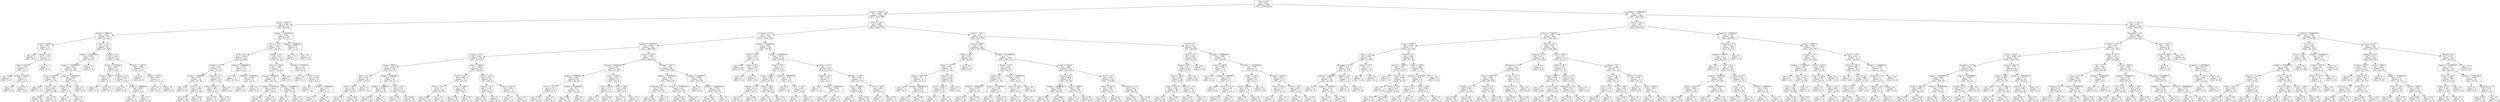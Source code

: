 digraph Tree {
node [shape=box] ;
0 [label="Drama <= 0.5\ngini = 0.491\nsamples = 4587\nvalue = [1985, 2602]"] ;
1 [label="annee <= 1984.5\ngini = 0.489\nsamples = 2318\nvalue = [1330, 988]"] ;
0 -> 1 [labeldistance=2.5, labelangle=45, headlabel="True"] ;
2 [label="annee <= 1976.5\ngini = 0.328\nsamples = 319\nvalue = [66, 253]"] ;
1 -> 2 ;
3 [label="budget <= 95000.0\ngini = 0.169\nsamples = 183\nvalue = [17, 166]"] ;
2 -> 3 ;
4 [label="annee <= 1958.5\ngini = 0.497\nsamples = 13\nvalue = [6, 7]"] ;
3 -> 4 ;
5 [label="gini = 0.0\nsamples = 5\nvalue = [0, 5]"] ;
4 -> 5 ;
6 [label="Thriller <= 0.5\ngini = 0.375\nsamples = 8\nvalue = [6, 2]"] ;
4 -> 6 ;
7 [label="Duree <= 86.0\ngini = 0.245\nsamples = 7\nvalue = [6, 1]"] ;
6 -> 7 ;
8 [label="gini = 0.0\nsamples = 5\nvalue = [5, 0]"] ;
7 -> 8 ;
9 [label="budget <= 46766.0\ngini = 0.5\nsamples = 2\nvalue = [1, 1]"] ;
7 -> 9 ;
10 [label="gini = 0.0\nsamples = 1\nvalue = [1, 0]"] ;
9 -> 10 ;
11 [label="gini = 0.0\nsamples = 1\nvalue = [0, 1]"] ;
9 -> 11 ;
12 [label="gini = 0.0\nsamples = 1\nvalue = [0, 1]"] ;
6 -> 12 ;
13 [label="Sci-Fi <= 0.5\ngini = 0.121\nsamples = 170\nvalue = [11, 159]"] ;
3 -> 13 ;
14 [label="budget <= 22000000.0\ngini = 0.054\nsamples = 145\nvalue = [4, 141]"] ;
13 -> 14 ;
15 [label="budget <= 11000000.0\ngini = 0.041\nsamples = 144\nvalue = [3, 141]"] ;
14 -> 15 ;
16 [label="annee <= 1965.5\ngini = 0.029\nsamples = 137\nvalue = [2, 135]"] ;
15 -> 16 ;
17 [label="gini = 0.0\nsamples = 77\nvalue = [0, 77]"] ;
16 -> 17 ;
18 [label="Family <= 0.5\ngini = 0.064\nsamples = 60\nvalue = [2, 58]"] ;
16 -> 18 ;
19 [label="gini = 0.035\nsamples = 56\nvalue = [1, 55]"] ;
18 -> 19 ;
20 [label="gini = 0.375\nsamples = 4\nvalue = [1, 3]"] ;
18 -> 20 ;
21 [label="budget <= 12500000.0\ngini = 0.245\nsamples = 7\nvalue = [1, 6]"] ;
15 -> 21 ;
22 [label="Musical <= 0.5\ngini = 0.5\nsamples = 2\nvalue = [1, 1]"] ;
21 -> 22 ;
23 [label="gini = 0.0\nsamples = 1\nvalue = [1, 0]"] ;
22 -> 23 ;
24 [label="gini = 0.0\nsamples = 1\nvalue = [0, 1]"] ;
22 -> 24 ;
25 [label="gini = 0.0\nsamples = 5\nvalue = [0, 5]"] ;
21 -> 25 ;
26 [label="gini = 0.0\nsamples = 1\nvalue = [1, 0]"] ;
14 -> 26 ;
27 [label="Action <= 0.5\ngini = 0.403\nsamples = 25\nvalue = [7, 18]"] ;
13 -> 27 ;
28 [label="budget <= 265500.0\ngini = 0.208\nsamples = 17\nvalue = [2, 15]"] ;
27 -> 28 ;
29 [label="annee <= 1966.5\ngini = 0.5\nsamples = 2\nvalue = [1, 1]"] ;
28 -> 29 ;
30 [label="gini = 0.0\nsamples = 1\nvalue = [1, 0]"] ;
29 -> 30 ;
31 [label="gini = 0.0\nsamples = 1\nvalue = [0, 1]"] ;
29 -> 31 ;
32 [label="Comedy <= 0.5\ngini = 0.124\nsamples = 15\nvalue = [1, 14]"] ;
28 -> 32 ;
33 [label="gini = 0.0\nsamples = 12\nvalue = [0, 12]"] ;
32 -> 33 ;
34 [label="budget <= 3000000.0\ngini = 0.444\nsamples = 3\nvalue = [1, 2]"] ;
32 -> 34 ;
35 [label="gini = 0.0\nsamples = 2\nvalue = [0, 2]"] ;
34 -> 35 ;
36 [label="gini = 0.0\nsamples = 1\nvalue = [1, 0]"] ;
34 -> 36 ;
37 [label="annee <= 1963.0\ngini = 0.469\nsamples = 8\nvalue = [5, 3]"] ;
27 -> 37 ;
38 [label="gini = 0.0\nsamples = 2\nvalue = [0, 2]"] ;
37 -> 38 ;
39 [label="annee <= 1975.5\ngini = 0.278\nsamples = 6\nvalue = [5, 1]"] ;
37 -> 39 ;
40 [label="gini = 0.0\nsamples = 5\nvalue = [5, 0]"] ;
39 -> 40 ;
41 [label="gini = 0.0\nsamples = 1\nvalue = [0, 1]"] ;
39 -> 41 ;
42 [label="budget <= 33250000.0\ngini = 0.461\nsamples = 136\nvalue = [49, 87]"] ;
2 -> 42 ;
43 [label="Horror <= 0.5\ngini = 0.443\nsamples = 127\nvalue = [42, 85]"] ;
42 -> 43 ;
44 [label="Sci-Fi <= 0.5\ngini = 0.362\nsamples = 80\nvalue = [19, 61]"] ;
43 -> 44 ;
45 [label="Fantasy <= 0.5\ngini = 0.419\nsamples = 57\nvalue = [17, 40]"] ;
44 -> 45 ;
46 [label="budget <= 1390000.0\ngini = 0.351\nsamples = 44\nvalue = [10, 34]"] ;
45 -> 46 ;
47 [label="gini = 0.0\nsamples = 2\nvalue = [2, 0]"] ;
46 -> 47 ;
48 [label="Action <= 0.5\ngini = 0.308\nsamples = 42\nvalue = [8, 34]"] ;
46 -> 48 ;
49 [label="gini = 0.191\nsamples = 28\nvalue = [3, 25]"] ;
48 -> 49 ;
50 [label="gini = 0.459\nsamples = 14\nvalue = [5, 9]"] ;
48 -> 50 ;
51 [label="Musical <= 0.5\ngini = 0.497\nsamples = 13\nvalue = [7, 6]"] ;
45 -> 51 ;
52 [label="annee <= 1982.5\ngini = 0.48\nsamples = 10\nvalue = [4, 6]"] ;
51 -> 52 ;
53 [label="gini = 0.278\nsamples = 6\nvalue = [1, 5]"] ;
52 -> 53 ;
54 [label="gini = 0.375\nsamples = 4\nvalue = [3, 1]"] ;
52 -> 54 ;
55 [label="gini = 0.0\nsamples = 3\nvalue = [3, 0]"] ;
51 -> 55 ;
56 [label="budget <= 19000000.0\ngini = 0.159\nsamples = 23\nvalue = [2, 21]"] ;
44 -> 56 ;
57 [label="gini = 0.0\nsamples = 17\nvalue = [0, 17]"] ;
56 -> 57 ;
58 [label="budget <= 24500000.0\ngini = 0.444\nsamples = 6\nvalue = [2, 4]"] ;
56 -> 58 ;
59 [label="gini = 0.0\nsamples = 2\nvalue = [2, 0]"] ;
58 -> 59 ;
60 [label="gini = 0.0\nsamples = 4\nvalue = [0, 4]"] ;
58 -> 60 ;
61 [label="Thriller <= 0.5\ngini = 0.5\nsamples = 47\nvalue = [23, 24]"] ;
43 -> 61 ;
62 [label="Duree <= 108.0\ngini = 0.482\nsamples = 37\nvalue = [15, 22]"] ;
61 -> 62 ;
63 [label="budget <= 900000.0\ngini = 0.5\nsamples = 30\nvalue = [15, 15]"] ;
62 -> 63 ;
64 [label="budget <= 437500.0\ngini = 0.444\nsamples = 15\nvalue = [10, 5]"] ;
63 -> 64 ;
65 [label="gini = 0.494\nsamples = 9\nvalue = [4, 5]"] ;
64 -> 65 ;
66 [label="gini = 0.0\nsamples = 6\nvalue = [6, 0]"] ;
64 -> 66 ;
67 [label="budget <= 2250000.0\ngini = 0.444\nsamples = 15\nvalue = [5, 10]"] ;
63 -> 67 ;
68 [label="gini = 0.0\nsamples = 5\nvalue = [0, 5]"] ;
67 -> 68 ;
69 [label="gini = 0.5\nsamples = 10\nvalue = [5, 5]"] ;
67 -> 69 ;
70 [label="gini = 0.0\nsamples = 7\nvalue = [0, 7]"] ;
62 -> 70 ;
71 [label="budget <= 775000.0\ngini = 0.32\nsamples = 10\nvalue = [8, 2]"] ;
61 -> 71 ;
72 [label="gini = 0.0\nsamples = 1\nvalue = [0, 1]"] ;
71 -> 72 ;
73 [label="Sci-Fi <= 0.5\ngini = 0.198\nsamples = 9\nvalue = [8, 1]"] ;
71 -> 73 ;
74 [label="gini = 0.0\nsamples = 7\nvalue = [7, 0]"] ;
73 -> 74 ;
75 [label="budget <= 12500000.0\ngini = 0.5\nsamples = 2\nvalue = [1, 1]"] ;
73 -> 75 ;
76 [label="gini = 0.0\nsamples = 1\nvalue = [0, 1]"] ;
75 -> 76 ;
77 [label="gini = 0.0\nsamples = 1\nvalue = [1, 0]"] ;
75 -> 77 ;
78 [label="budget <= 39500000.0\ngini = 0.346\nsamples = 9\nvalue = [7, 2]"] ;
42 -> 78 ;
79 [label="gini = 0.0\nsamples = 7\nvalue = [7, 0]"] ;
78 -> 79 ;
80 [label="gini = 0.0\nsamples = 2\nvalue = [0, 2]"] ;
78 -> 80 ;
81 [label="Duree <= 110.5\ngini = 0.465\nsamples = 1999\nvalue = [1264, 735]"] ;
1 -> 81 ;
82 [label="Animation <= 0.5\ngini = 0.418\nsamples = 1487\nvalue = [1045, 442]"] ;
81 -> 82 ;
83 [label="budget <= 6160000.0\ngini = 0.384\nsamples = 1335\nvalue = [989, 346]"] ;
82 -> 83 ;
84 [label="Horror <= 0.5\ngini = 0.494\nsamples = 222\nvalue = [123, 99]"] ;
83 -> 84 ;
85 [label="annee <= 2003.5\ngini = 0.478\nsamples = 104\nvalue = [41, 63]"] ;
84 -> 85 ;
86 [label="Sport <= 0.5\ngini = 0.343\nsamples = 41\nvalue = [9, 32]"] ;
85 -> 86 ;
87 [label="Duree <= 86.5\ngini = 0.32\nsamples = 40\nvalue = [8, 32]"] ;
86 -> 87 ;
88 [label="gini = 0.48\nsamples = 5\nvalue = [2, 3]"] ;
87 -> 88 ;
89 [label="gini = 0.284\nsamples = 35\nvalue = [6, 29]"] ;
87 -> 89 ;
90 [label="gini = 0.0\nsamples = 1\nvalue = [1, 0]"] ;
86 -> 90 ;
91 [label="budget <= 2950000.0\ngini = 0.5\nsamples = 63\nvalue = [32, 31]"] ;
85 -> 91 ;
92 [label="budget <= 2250000.0\ngini = 0.436\nsamples = 28\nvalue = [9, 19]"] ;
91 -> 92 ;
93 [label="gini = 0.476\nsamples = 23\nvalue = [9, 14]"] ;
92 -> 93 ;
94 [label="gini = 0.0\nsamples = 5\nvalue = [0, 5]"] ;
92 -> 94 ;
95 [label="Duree <= 93.5\ngini = 0.451\nsamples = 35\nvalue = [23, 12]"] ;
91 -> 95 ;
96 [label="gini = 0.124\nsamples = 15\nvalue = [14, 1]"] ;
95 -> 96 ;
97 [label="gini = 0.495\nsamples = 20\nvalue = [9, 11]"] ;
95 -> 97 ;
98 [label="annee <= 2008.5\ngini = 0.424\nsamples = 118\nvalue = [82, 36]"] ;
84 -> 98 ;
99 [label="Thriller <= 0.5\ngini = 0.486\nsamples = 72\nvalue = [42, 30]"] ;
98 -> 99 ;
100 [label="Duree <= 101.5\ngini = 0.5\nsamples = 49\nvalue = [24, 25]"] ;
99 -> 100 ;
101 [label="gini = 0.485\nsamples = 41\nvalue = [24, 17]"] ;
100 -> 101 ;
102 [label="gini = 0.0\nsamples = 8\nvalue = [0, 8]"] ;
100 -> 102 ;
103 [label="annee <= 2006.5\ngini = 0.34\nsamples = 23\nvalue = [18, 5]"] ;
99 -> 103 ;
104 [label="gini = 0.198\nsamples = 18\nvalue = [16, 2]"] ;
103 -> 104 ;
105 [label="gini = 0.48\nsamples = 5\nvalue = [2, 3]"] ;
103 -> 105 ;
106 [label="Duree <= 105.5\ngini = 0.227\nsamples = 46\nvalue = [40, 6]"] ;
98 -> 106 ;
107 [label="Fantasy <= 0.5\ngini = 0.169\nsamples = 43\nvalue = [39, 4]"] ;
106 -> 107 ;
108 [label="gini = 0.133\nsamples = 42\nvalue = [39, 3]"] ;
107 -> 108 ;
109 [label="gini = 0.0\nsamples = 1\nvalue = [0, 1]"] ;
107 -> 109 ;
110 [label="annee <= 2011.5\ngini = 0.444\nsamples = 3\nvalue = [1, 2]"] ;
106 -> 110 ;
111 [label="gini = 0.0\nsamples = 1\nvalue = [1, 0]"] ;
110 -> 111 ;
112 [label="gini = 0.0\nsamples = 2\nvalue = [0, 2]"] ;
110 -> 112 ;
113 [label="annee <= 1991.5\ngini = 0.345\nsamples = 1113\nvalue = [866, 247]"] ;
83 -> 113 ;
114 [label="budget <= 27400000.0\ngini = 0.478\nsamples = 124\nvalue = [75, 49]"] ;
113 -> 114 ;
115 [label="budget <= 8750000.0\ngini = 0.494\nsamples = 99\nvalue = [55, 44]"] ;
114 -> 115 ;
116 [label="Duree <= 107.0\ngini = 0.32\nsamples = 15\nvalue = [12, 3]"] ;
115 -> 116 ;
117 [label="gini = 0.142\nsamples = 13\nvalue = [12, 1]"] ;
116 -> 117 ;
118 [label="gini = 0.0\nsamples = 2\nvalue = [0, 2]"] ;
116 -> 118 ;
119 [label="budget <= 25500000.0\ngini = 0.5\nsamples = 84\nvalue = [43, 41]"] ;
115 -> 119 ;
120 [label="gini = 0.498\nsamples = 81\nvalue = [43, 38]"] ;
119 -> 120 ;
121 [label="gini = 0.0\nsamples = 3\nvalue = [0, 3]"] ;
119 -> 121 ;
122 [label="annee <= 1990.5\ngini = 0.32\nsamples = 25\nvalue = [20, 5]"] ;
114 -> 122 ;
123 [label="Duree <= 107.5\ngini = 0.117\nsamples = 16\nvalue = [15, 1]"] ;
122 -> 123 ;
124 [label="gini = 0.0\nsamples = 13\nvalue = [13, 0]"] ;
123 -> 124 ;
125 [label="gini = 0.444\nsamples = 3\nvalue = [2, 1]"] ;
123 -> 125 ;
126 [label="Duree <= 99.5\ngini = 0.494\nsamples = 9\nvalue = [5, 4]"] ;
122 -> 126 ;
127 [label="gini = 0.375\nsamples = 4\nvalue = [1, 3]"] ;
126 -> 127 ;
128 [label="gini = 0.32\nsamples = 5\nvalue = [4, 1]"] ;
126 -> 128 ;
129 [label="Duree <= 101.5\ngini = 0.32\nsamples = 989\nvalue = [791, 198]"] ;
113 -> 129 ;
130 [label="budget <= 33950000.0\ngini = 0.28\nsamples = 702\nvalue = [584, 118]"] ;
129 -> 130 ;
131 [label="Documentary <= 0.5\ngini = 0.334\nsamples = 453\nvalue = [357, 96]"] ;
130 -> 131 ;
132 [label="gini = 0.326\nsamples = 448\nvalue = [356, 92]"] ;
131 -> 132 ;
133 [label="gini = 0.32\nsamples = 5\nvalue = [1, 4]"] ;
131 -> 133 ;
134 [label="budget <= 177500000.0\ngini = 0.161\nsamples = 249\nvalue = [227, 22]"] ;
130 -> 134 ;
135 [label="gini = 0.155\nsamples = 248\nvalue = [227, 21]"] ;
134 -> 135 ;
136 [label="gini = 0.0\nsamples = 1\nvalue = [0, 1]"] ;
134 -> 136 ;
137 [label="budget <= 6950000.0\ngini = 0.402\nsamples = 287\nvalue = [207, 80]"] ;
129 -> 137 ;
138 [label="gini = 0.0\nsamples = 2\nvalue = [0, 2]"] ;
137 -> 138 ;
139 [label="budget <= 205000000.0\ngini = 0.398\nsamples = 285\nvalue = [207, 78]"] ;
137 -> 139 ;
140 [label="gini = 0.393\nsamples = 283\nvalue = [207, 76]"] ;
139 -> 140 ;
141 [label="gini = 0.0\nsamples = 2\nvalue = [0, 2]"] ;
139 -> 141 ;
142 [label="budget <= 19000000.0\ngini = 0.465\nsamples = 152\nvalue = [56, 96]"] ;
82 -> 142 ;
143 [label="Duree <= 95.5\ngini = 0.142\nsamples = 13\nvalue = [1, 12]"] ;
142 -> 143 ;
144 [label="gini = 0.0\nsamples = 10\nvalue = [0, 10]"] ;
143 -> 144 ;
145 [label="Duree <= 99.0\ngini = 0.444\nsamples = 3\nvalue = [1, 2]"] ;
143 -> 145 ;
146 [label="gini = 0.0\nsamples = 1\nvalue = [1, 0]"] ;
145 -> 146 ;
147 [label="gini = 0.0\nsamples = 2\nvalue = [0, 2]"] ;
145 -> 147 ;
148 [label="budget <= 82500000.0\ngini = 0.478\nsamples = 139\nvalue = [55, 84]"] ;
142 -> 148 ;
149 [label="Duree <= 95.5\ngini = 0.5\nsamples = 74\nvalue = [37, 37]"] ;
148 -> 149 ;
150 [label="annee <= 2000.5\ngini = 0.496\nsamples = 64\nvalue = [35, 29]"] ;
149 -> 150 ;
151 [label="Fantasy <= 0.5\ngini = 0.43\nsamples = 16\nvalue = [5, 11]"] ;
150 -> 151 ;
152 [label="gini = 0.0\nsamples = 5\nvalue = [0, 5]"] ;
151 -> 152 ;
153 [label="gini = 0.496\nsamples = 11\nvalue = [5, 6]"] ;
151 -> 153 ;
154 [label="Duree <= 88.5\ngini = 0.469\nsamples = 48\nvalue = [30, 18]"] ;
150 -> 154 ;
155 [label="gini = 0.5\nsamples = 26\nvalue = [13, 13]"] ;
154 -> 155 ;
156 [label="gini = 0.351\nsamples = 22\nvalue = [17, 5]"] ;
154 -> 156 ;
157 [label="budget <= 28500000.0\ngini = 0.32\nsamples = 10\nvalue = [2, 8]"] ;
149 -> 157 ;
158 [label="gini = 0.0\nsamples = 1\nvalue = [1, 0]"] ;
157 -> 158 ;
159 [label="Duree <= 103.5\ngini = 0.198\nsamples = 9\nvalue = [1, 8]"] ;
157 -> 159 ;
160 [label="gini = 0.0\nsamples = 7\nvalue = [0, 7]"] ;
159 -> 160 ;
161 [label="gini = 0.5\nsamples = 2\nvalue = [1, 1]"] ;
159 -> 161 ;
162 [label="Duree <= 84.5\ngini = 0.4\nsamples = 65\nvalue = [18, 47]"] ;
148 -> 162 ;
163 [label="Fantasy <= 0.5\ngini = 0.375\nsamples = 8\nvalue = [6, 2]"] ;
162 -> 163 ;
164 [label="gini = 0.0\nsamples = 5\nvalue = [5, 0]"] ;
163 -> 164 ;
165 [label="budget <= 110000000.0\ngini = 0.444\nsamples = 3\nvalue = [1, 2]"] ;
163 -> 165 ;
166 [label="gini = 0.0\nsamples = 2\nvalue = [0, 2]"] ;
165 -> 166 ;
167 [label="gini = 0.0\nsamples = 1\nvalue = [1, 0]"] ;
165 -> 167 ;
168 [label="Duree <= 104.5\ngini = 0.332\nsamples = 57\nvalue = [12, 45]"] ;
162 -> 168 ;
169 [label="annee <= 2006.5\ngini = 0.269\nsamples = 50\nvalue = [8, 42]"] ;
168 -> 169 ;
170 [label="gini = 0.0\nsamples = 11\nvalue = [0, 11]"] ;
169 -> 170 ;
171 [label="gini = 0.326\nsamples = 39\nvalue = [8, 31]"] ;
169 -> 171 ;
172 [label="Duree <= 106.5\ngini = 0.49\nsamples = 7\nvalue = [4, 3]"] ;
168 -> 172 ;
173 [label="gini = 0.0\nsamples = 3\nvalue = [3, 0]"] ;
172 -> 173 ;
174 [label="gini = 0.375\nsamples = 4\nvalue = [1, 3]"] ;
172 -> 174 ;
175 [label="Duree <= 134.5\ngini = 0.49\nsamples = 512\nvalue = [219, 293]"] ;
81 -> 175 ;
176 [label="annee <= 1992.5\ngini = 0.5\nsamples = 398\nvalue = [193, 205]"] ;
175 -> 176 ;
177 [label="Family <= 0.5\ngini = 0.355\nsamples = 39\nvalue = [9, 30]"] ;
176 -> 177 ;
178 [label="Duree <= 115.5\ngini = 0.307\nsamples = 37\nvalue = [7, 30]"] ;
177 -> 178 ;
179 [label="annee <= 1987.5\ngini = 0.5\nsamples = 8\nvalue = [4, 4]"] ;
178 -> 179 ;
180 [label="gini = 0.0\nsamples = 2\nvalue = [0, 2]"] ;
179 -> 180 ;
181 [label="budget <= 26500000.0\ngini = 0.444\nsamples = 6\nvalue = [4, 2]"] ;
179 -> 181 ;
182 [label="gini = 0.0\nsamples = 3\nvalue = [3, 0]"] ;
181 -> 182 ;
183 [label="gini = 0.444\nsamples = 3\nvalue = [1, 2]"] ;
181 -> 183 ;
184 [label="Horror <= 0.5\ngini = 0.185\nsamples = 29\nvalue = [3, 26]"] ;
178 -> 184 ;
185 [label="annee <= 1985.5\ngini = 0.071\nsamples = 27\nvalue = [1, 26]"] ;
184 -> 185 ;
186 [label="gini = 0.5\nsamples = 2\nvalue = [1, 1]"] ;
185 -> 186 ;
187 [label="gini = 0.0\nsamples = 25\nvalue = [0, 25]"] ;
185 -> 187 ;
188 [label="gini = 0.0\nsamples = 2\nvalue = [2, 0]"] ;
184 -> 188 ;
189 [label="gini = 0.0\nsamples = 2\nvalue = [2, 0]"] ;
177 -> 189 ;
190 [label="budget <= 21170000.0\ngini = 0.5\nsamples = 359\nvalue = [184, 175]"] ;
176 -> 190 ;
191 [label="Horror <= 0.5\ngini = 0.448\nsamples = 56\nvalue = [19, 37]"] ;
190 -> 191 ;
192 [label="Action <= 0.5\ngini = 0.381\nsamples = 43\nvalue = [11, 32]"] ;
191 -> 192 ;
193 [label="budget <= 19105000.0\ngini = 0.313\nsamples = 36\nvalue = [7, 29]"] ;
192 -> 193 ;
194 [label="gini = 0.257\nsamples = 33\nvalue = [5, 28]"] ;
193 -> 194 ;
195 [label="gini = 0.444\nsamples = 3\nvalue = [2, 1]"] ;
193 -> 195 ;
196 [label="budget <= 11120000.0\ngini = 0.49\nsamples = 7\nvalue = [4, 3]"] ;
192 -> 196 ;
197 [label="gini = 0.0\nsamples = 3\nvalue = [3, 0]"] ;
196 -> 197 ;
198 [label="gini = 0.375\nsamples = 4\nvalue = [1, 3]"] ;
196 -> 198 ;
199 [label="budget <= 16500000.0\ngini = 0.473\nsamples = 13\nvalue = [8, 5]"] ;
191 -> 199 ;
200 [label="Duree <= 116.5\ngini = 0.397\nsamples = 11\nvalue = [8, 3]"] ;
199 -> 200 ;
201 [label="gini = 0.5\nsamples = 6\nvalue = [3, 3]"] ;
200 -> 201 ;
202 [label="gini = 0.0\nsamples = 5\nvalue = [5, 0]"] ;
200 -> 202 ;
203 [label="gini = 0.0\nsamples = 2\nvalue = [0, 2]"] ;
199 -> 203 ;
204 [label="annee <= 2005.5\ngini = 0.496\nsamples = 303\nvalue = [165, 138]"] ;
190 -> 204 ;
205 [label="Comedy <= 0.5\ngini = 0.465\nsamples = 147\nvalue = [93, 54]"] ;
204 -> 205 ;
206 [label="budget <= 49000000.0\ngini = 0.489\nsamples = 101\nvalue = [58, 43]"] ;
205 -> 206 ;
207 [label="gini = 0.488\nsamples = 26\nvalue = [11, 15]"] ;
206 -> 207 ;
208 [label="gini = 0.468\nsamples = 75\nvalue = [47, 28]"] ;
206 -> 208 ;
209 [label="annee <= 1998.5\ngini = 0.364\nsamples = 46\nvalue = [35, 11]"] ;
205 -> 209 ;
210 [label="gini = 0.5\nsamples = 12\nvalue = [6, 6]"] ;
209 -> 210 ;
211 [label="gini = 0.251\nsamples = 34\nvalue = [29, 5]"] ;
209 -> 211 ;
212 [label="Action <= 0.5\ngini = 0.497\nsamples = 156\nvalue = [72, 84]"] ;
204 -> 212 ;
213 [label="annee <= 2007.5\ngini = 0.465\nsamples = 57\nvalue = [36, 21]"] ;
212 -> 213 ;
214 [label="gini = 0.444\nsamples = 12\nvalue = [4, 8]"] ;
213 -> 214 ;
215 [label="gini = 0.411\nsamples = 45\nvalue = [32, 13]"] ;
213 -> 215 ;
216 [label="Romance <= 0.5\ngini = 0.463\nsamples = 99\nvalue = [36, 63]"] ;
212 -> 216 ;
217 [label="gini = 0.447\nsamples = 92\nvalue = [31, 61]"] ;
216 -> 217 ;
218 [label="gini = 0.408\nsamples = 7\nvalue = [5, 2]"] ;
216 -> 218 ;
219 [label="Sci-Fi <= 0.5\ngini = 0.352\nsamples = 114\nvalue = [26, 88]"] ;
175 -> 219 ;
220 [label="Sport <= 0.5\ngini = 0.248\nsamples = 69\nvalue = [10, 59]"] ;
219 -> 220 ;
221 [label="Duree <= 156.5\ngini = 0.23\nsamples = 68\nvalue = [9, 59]"] ;
220 -> 221 ;
222 [label="Duree <= 145.0\ngini = 0.305\nsamples = 48\nvalue = [9, 39]"] ;
221 -> 222 ;
223 [label="annee <= 2012.5\ngini = 0.128\nsamples = 29\nvalue = [2, 27]"] ;
222 -> 223 ;
224 [label="gini = 0.0\nsamples = 26\nvalue = [0, 26]"] ;
223 -> 224 ;
225 [label="gini = 0.444\nsamples = 3\nvalue = [2, 1]"] ;
223 -> 225 ;
226 [label="Western <= 0.5\ngini = 0.465\nsamples = 19\nvalue = [7, 12]"] ;
222 -> 226 ;
227 [label="gini = 0.415\nsamples = 17\nvalue = [5, 12]"] ;
226 -> 227 ;
228 [label="gini = 0.0\nsamples = 2\nvalue = [2, 0]"] ;
226 -> 228 ;
229 [label="gini = 0.0\nsamples = 20\nvalue = [0, 20]"] ;
221 -> 229 ;
230 [label="gini = 0.0\nsamples = 1\nvalue = [1, 0]"] ;
220 -> 230 ;
231 [label="budget <= 65500000.0\ngini = 0.458\nsamples = 45\nvalue = [16, 29]"] ;
219 -> 231 ;
232 [label="annee <= 1986.5\ngini = 0.486\nsamples = 12\nvalue = [7, 5]"] ;
231 -> 232 ;
233 [label="gini = 0.0\nsamples = 2\nvalue = [0, 2]"] ;
232 -> 233 ;
234 [label="budget <= 9250000.0\ngini = 0.42\nsamples = 10\nvalue = [7, 3]"] ;
232 -> 234 ;
235 [label="gini = 0.0\nsamples = 1\nvalue = [0, 1]"] ;
234 -> 235 ;
236 [label="Duree <= 171.0\ngini = 0.346\nsamples = 9\nvalue = [7, 2]"] ;
234 -> 236 ;
237 [label="gini = 0.219\nsamples = 8\nvalue = [7, 1]"] ;
236 -> 237 ;
238 [label="gini = 0.0\nsamples = 1\nvalue = [0, 1]"] ;
236 -> 238 ;
239 [label="budget <= 172500000.0\ngini = 0.397\nsamples = 33\nvalue = [9, 24]"] ;
231 -> 239 ;
240 [label="Duree <= 139.5\ngini = 0.255\nsamples = 20\nvalue = [3, 17]"] ;
239 -> 240 ;
241 [label="annee <= 2004.0\ngini = 0.42\nsamples = 10\nvalue = [3, 7]"] ;
240 -> 241 ;
242 [label="gini = 0.48\nsamples = 5\nvalue = [3, 2]"] ;
241 -> 242 ;
243 [label="gini = 0.0\nsamples = 5\nvalue = [0, 5]"] ;
241 -> 243 ;
244 [label="gini = 0.0\nsamples = 10\nvalue = [0, 10]"] ;
240 -> 244 ;
245 [label="annee <= 2011.5\ngini = 0.497\nsamples = 13\nvalue = [6, 7]"] ;
239 -> 245 ;
246 [label="Duree <= 177.0\ngini = 0.278\nsamples = 6\nvalue = [5, 1]"] ;
245 -> 246 ;
247 [label="gini = 0.0\nsamples = 5\nvalue = [5, 0]"] ;
246 -> 247 ;
248 [label="gini = 0.0\nsamples = 1\nvalue = [0, 1]"] ;
246 -> 248 ;
249 [label="Duree <= 157.0\ngini = 0.245\nsamples = 7\nvalue = [1, 6]"] ;
245 -> 249 ;
250 [label="gini = 0.0\nsamples = 3\nvalue = [0, 3]"] ;
249 -> 250 ;
251 [label="gini = 0.375\nsamples = 4\nvalue = [1, 3]"] ;
249 -> 251 ;
252 [label="budget <= 15660000.0\ngini = 0.411\nsamples = 2269\nvalue = [655, 1614]"] ;
0 -> 252 [labeldistance=2.5, labelangle=-45, headlabel="False"] ;
253 [label="Duree <= 104.5\ngini = 0.283\nsamples = 1113\nvalue = [190, 923]"] ;
252 -> 253 ;
254 [label="budget <= 2750000.0\ngini = 0.387\nsamples = 480\nvalue = [126, 354]"] ;
253 -> 254 ;
255 [label="annee <= 2004.5\ngini = 0.209\nsamples = 177\nvalue = [21, 156]"] ;
254 -> 255 ;
256 [label="Music <= 0.5\ngini = 0.069\nsamples = 112\nvalue = [4, 108]"] ;
255 -> 256 ;
257 [label="Biography <= 0.5\ngini = 0.053\nsamples = 110\nvalue = [3, 107]"] ;
256 -> 257 ;
258 [label="budget <= 1140000.0\ngini = 0.037\nsamples = 106\nvalue = [2, 104]"] ;
257 -> 258 ;
259 [label="gini = 0.0\nsamples = 72\nvalue = [0, 72]"] ;
258 -> 259 ;
260 [label="budget <= 1225000.0\ngini = 0.111\nsamples = 34\nvalue = [2, 32]"] ;
258 -> 260 ;
261 [label="gini = 0.444\nsamples = 3\nvalue = [1, 2]"] ;
260 -> 261 ;
262 [label="gini = 0.062\nsamples = 31\nvalue = [1, 30]"] ;
260 -> 262 ;
263 [label="Thriller <= 0.5\ngini = 0.375\nsamples = 4\nvalue = [1, 3]"] ;
257 -> 263 ;
264 [label="gini = 0.0\nsamples = 3\nvalue = [0, 3]"] ;
263 -> 264 ;
265 [label="gini = 0.0\nsamples = 1\nvalue = [1, 0]"] ;
263 -> 265 ;
266 [label="Duree <= 79.5\ngini = 0.5\nsamples = 2\nvalue = [1, 1]"] ;
256 -> 266 ;
267 [label="gini = 0.0\nsamples = 1\nvalue = [1, 0]"] ;
266 -> 267 ;
268 [label="gini = 0.0\nsamples = 1\nvalue = [0, 1]"] ;
266 -> 268 ;
269 [label="Horror <= 0.5\ngini = 0.386\nsamples = 65\nvalue = [17, 48]"] ;
255 -> 269 ;
270 [label="budget <= 11085.0\ngini = 0.306\nsamples = 53\nvalue = [10, 43]"] ;
269 -> 270 ;
271 [label="gini = 0.0\nsamples = 1\nvalue = [1, 0]"] ;
270 -> 271 ;
272 [label="Duree <= 78.5\ngini = 0.286\nsamples = 52\nvalue = [9, 43]"] ;
270 -> 272 ;
273 [label="gini = 0.0\nsamples = 1\nvalue = [1, 0]"] ;
272 -> 273 ;
274 [label="Thriller <= 0.5\ngini = 0.265\nsamples = 51\nvalue = [8, 43]"] ;
272 -> 274 ;
275 [label="gini = 0.206\nsamples = 43\nvalue = [5, 38]"] ;
274 -> 275 ;
276 [label="gini = 0.469\nsamples = 8\nvalue = [3, 5]"] ;
274 -> 276 ;
277 [label="Duree <= 100.5\ngini = 0.486\nsamples = 12\nvalue = [7, 5]"] ;
269 -> 277 ;
278 [label="budget <= 1825000.0\ngini = 0.42\nsamples = 10\nvalue = [7, 3]"] ;
277 -> 278 ;
279 [label="Crime <= 0.5\ngini = 0.245\nsamples = 7\nvalue = [6, 1]"] ;
278 -> 279 ;
280 [label="gini = 0.0\nsamples = 6\nvalue = [6, 0]"] ;
279 -> 280 ;
281 [label="gini = 0.0\nsamples = 1\nvalue = [0, 1]"] ;
279 -> 281 ;
282 [label="Duree <= 90.0\ngini = 0.444\nsamples = 3\nvalue = [1, 2]"] ;
278 -> 282 ;
283 [label="gini = 0.0\nsamples = 1\nvalue = [1, 0]"] ;
282 -> 283 ;
284 [label="gini = 0.0\nsamples = 2\nvalue = [0, 2]"] ;
282 -> 284 ;
285 [label="gini = 0.0\nsamples = 2\nvalue = [0, 2]"] ;
277 -> 285 ;
286 [label="Thriller <= 0.5\ngini = 0.453\nsamples = 303\nvalue = [105, 198]"] ;
254 -> 286 ;
287 [label="Animation <= 0.5\ngini = 0.411\nsamples = 218\nvalue = [63, 155]"] ;
286 -> 287 ;
288 [label="Adventure <= 0.5\ngini = 0.42\nsamples = 210\nvalue = [63, 147]"] ;
287 -> 288 ;
289 [label="annee <= 2009.5\ngini = 0.408\nsamples = 196\nvalue = [56, 140]"] ;
288 -> 289 ;
290 [label="Comedy <= 0.5\ngini = 0.366\nsamples = 137\nvalue = [33, 104]"] ;
289 -> 290 ;
291 [label="gini = 0.278\nsamples = 66\nvalue = [11, 55]"] ;
290 -> 291 ;
292 [label="gini = 0.428\nsamples = 71\nvalue = [22, 49]"] ;
290 -> 292 ;
293 [label="Duree <= 97.5\ngini = 0.476\nsamples = 59\nvalue = [23, 36]"] ;
289 -> 293 ;
294 [label="gini = 0.497\nsamples = 28\nvalue = [15, 13]"] ;
293 -> 294 ;
295 [label="gini = 0.383\nsamples = 31\nvalue = [8, 23]"] ;
293 -> 295 ;
296 [label="Duree <= 101.5\ngini = 0.5\nsamples = 14\nvalue = [7, 7]"] ;
288 -> 296 ;
297 [label="Fantasy <= 0.5\ngini = 0.42\nsamples = 10\nvalue = [3, 7]"] ;
296 -> 297 ;
298 [label="gini = 0.245\nsamples = 7\nvalue = [1, 6]"] ;
297 -> 298 ;
299 [label="gini = 0.444\nsamples = 3\nvalue = [2, 1]"] ;
297 -> 299 ;
300 [label="gini = 0.0\nsamples = 4\nvalue = [4, 0]"] ;
296 -> 300 ;
301 [label="gini = 0.0\nsamples = 8\nvalue = [0, 8]"] ;
287 -> 301 ;
302 [label="annee <= 2005.5\ngini = 0.5\nsamples = 85\nvalue = [42, 43]"] ;
286 -> 302 ;
303 [label="Duree <= 95.5\ngini = 0.457\nsamples = 48\nvalue = [17, 31]"] ;
302 -> 303 ;
304 [label="annee <= 1987.5\ngini = 0.496\nsamples = 22\nvalue = [12, 10]"] ;
303 -> 304 ;
305 [label="gini = 0.0\nsamples = 4\nvalue = [0, 4]"] ;
304 -> 305 ;
306 [label="Duree <= 83.0\ngini = 0.444\nsamples = 18\nvalue = [12, 6]"] ;
304 -> 306 ;
307 [label="gini = 0.0\nsamples = 2\nvalue = [0, 2]"] ;
306 -> 307 ;
308 [label="gini = 0.375\nsamples = 16\nvalue = [12, 4]"] ;
306 -> 308 ;
309 [label="Horror <= 0.5\ngini = 0.311\nsamples = 26\nvalue = [5, 21]"] ;
303 -> 309 ;
310 [label="Biography <= 0.5\ngini = 0.219\nsamples = 24\nvalue = [3, 21]"] ;
309 -> 310 ;
311 [label="gini = 0.159\nsamples = 23\nvalue = [2, 21]"] ;
310 -> 311 ;
312 [label="gini = 0.0\nsamples = 1\nvalue = [1, 0]"] ;
310 -> 312 ;
313 [label="gini = 0.0\nsamples = 2\nvalue = [2, 0]"] ;
309 -> 313 ;
314 [label="Horror <= 0.5\ngini = 0.438\nsamples = 37\nvalue = [25, 12]"] ;
302 -> 314 ;
315 [label="Duree <= 94.5\ngini = 0.488\nsamples = 26\nvalue = [15, 11]"] ;
314 -> 315 ;
316 [label="Crime <= 0.5\ngini = 0.375\nsamples = 12\nvalue = [9, 3]"] ;
315 -> 316 ;
317 [label="gini = 0.48\nsamples = 5\nvalue = [2, 3]"] ;
316 -> 317 ;
318 [label="gini = 0.0\nsamples = 7\nvalue = [7, 0]"] ;
316 -> 318 ;
319 [label="Duree <= 102.5\ngini = 0.49\nsamples = 14\nvalue = [6, 8]"] ;
315 -> 319 ;
320 [label="gini = 0.444\nsamples = 12\nvalue = [4, 8]"] ;
319 -> 320 ;
321 [label="gini = 0.0\nsamples = 2\nvalue = [2, 0]"] ;
319 -> 321 ;
322 [label="Duree <= 101.5\ngini = 0.165\nsamples = 11\nvalue = [10, 1]"] ;
314 -> 322 ;
323 [label="gini = 0.0\nsamples = 8\nvalue = [8, 0]"] ;
322 -> 323 ;
324 [label="annee <= 2010.0\ngini = 0.444\nsamples = 3\nvalue = [2, 1]"] ;
322 -> 324 ;
325 [label="gini = 0.0\nsamples = 2\nvalue = [2, 0]"] ;
324 -> 325 ;
326 [label="gini = 0.0\nsamples = 1\nvalue = [0, 1]"] ;
324 -> 326 ;
327 [label="budget <= 11158052.5\ngini = 0.182\nsamples = 633\nvalue = [64, 569]"] ;
253 -> 327 ;
328 [label="Animation <= 0.5\ngini = 0.104\nsamples = 456\nvalue = [25, 431]"] ;
327 -> 328 ;
329 [label="budget <= 17805.0\ngini = 0.1\nsamples = 455\nvalue = [24, 431]"] ;
328 -> 329 ;
330 [label="gini = 0.0\nsamples = 1\nvalue = [1, 0]"] ;
329 -> 330 ;
331 [label="Sci-Fi <= 0.5\ngini = 0.096\nsamples = 454\nvalue = [23, 431]"] ;
329 -> 331 ;
332 [label="budget <= 4570000.0\ngini = 0.084\nsamples = 435\nvalue = [19, 416]"] ;
331 -> 332 ;
333 [label="annee <= 2011.5\ngini = 0.026\nsamples = 224\nvalue = [3, 221]"] ;
332 -> 333 ;
334 [label="gini = 0.009\nsamples = 211\nvalue = [1, 210]"] ;
333 -> 334 ;
335 [label="gini = 0.26\nsamples = 13\nvalue = [2, 11]"] ;
333 -> 335 ;
336 [label="budget <= 4614391.5\ngini = 0.14\nsamples = 211\nvalue = [16, 195]"] ;
332 -> 336 ;
337 [label="gini = 0.0\nsamples = 1\nvalue = [1, 0]"] ;
336 -> 337 ;
338 [label="gini = 0.133\nsamples = 210\nvalue = [15, 195]"] ;
336 -> 338 ;
339 [label="Duree <= 112.5\ngini = 0.332\nsamples = 19\nvalue = [4, 15]"] ;
331 -> 339 ;
340 [label="Action <= 0.5\ngini = 0.5\nsamples = 6\nvalue = [3, 3]"] ;
339 -> 340 ;
341 [label="gini = 0.375\nsamples = 4\nvalue = [3, 1]"] ;
340 -> 341 ;
342 [label="gini = 0.0\nsamples = 2\nvalue = [0, 2]"] ;
340 -> 342 ;
343 [label="budget <= 8200000.0\ngini = 0.142\nsamples = 13\nvalue = [1, 12]"] ;
339 -> 343 ;
344 [label="gini = 0.0\nsamples = 11\nvalue = [0, 11]"] ;
343 -> 344 ;
345 [label="gini = 0.5\nsamples = 2\nvalue = [1, 1]"] ;
343 -> 345 ;
346 [label="gini = 0.0\nsamples = 1\nvalue = [1, 0]"] ;
328 -> 346 ;
347 [label="annee <= 2009.5\ngini = 0.344\nsamples = 177\nvalue = [39, 138]"] ;
327 -> 347 ;
348 [label="Comedy <= 0.5\ngini = 0.263\nsamples = 135\nvalue = [21, 114]"] ;
347 -> 348 ;
349 [label="budget <= 11250000.0\ngini = 0.194\nsamples = 110\nvalue = [12, 98]"] ;
348 -> 349 ;
350 [label="gini = 0.0\nsamples = 1\nvalue = [1, 0]"] ;
349 -> 350 ;
351 [label="Horror <= 0.5\ngini = 0.181\nsamples = 109\nvalue = [11, 98]"] ;
349 -> 351 ;
352 [label="Music <= 0.5\ngini = 0.168\nsamples = 108\nvalue = [10, 98]"] ;
351 -> 352 ;
353 [label="gini = 0.129\nsamples = 101\nvalue = [7, 94]"] ;
352 -> 353 ;
354 [label="gini = 0.49\nsamples = 7\nvalue = [3, 4]"] ;
352 -> 354 ;
355 [label="gini = 0.0\nsamples = 1\nvalue = [1, 0]"] ;
351 -> 355 ;
356 [label="Duree <= 124.5\ngini = 0.461\nsamples = 25\nvalue = [9, 16]"] ;
348 -> 356 ;
357 [label="Duree <= 109.0\ngini = 0.499\nsamples = 19\nvalue = [9, 10]"] ;
356 -> 357 ;
358 [label="gini = 0.0\nsamples = 3\nvalue = [0, 3]"] ;
357 -> 358 ;
359 [label="Duree <= 121.5\ngini = 0.492\nsamples = 16\nvalue = [9, 7]"] ;
357 -> 359 ;
360 [label="gini = 0.5\nsamples = 14\nvalue = [7, 7]"] ;
359 -> 360 ;
361 [label="gini = 0.0\nsamples = 2\nvalue = [2, 0]"] ;
359 -> 361 ;
362 [label="gini = 0.0\nsamples = 6\nvalue = [0, 6]"] ;
356 -> 362 ;
363 [label="Duree <= 120.0\ngini = 0.49\nsamples = 42\nvalue = [18, 24]"] ;
347 -> 363 ;
364 [label="Duree <= 106.5\ngini = 0.499\nsamples = 29\nvalue = [15, 14]"] ;
363 -> 364 ;
365 [label="gini = 0.0\nsamples = 3\nvalue = [0, 3]"] ;
364 -> 365 ;
366 [label="Crime <= 0.5\ngini = 0.488\nsamples = 26\nvalue = [15, 11]"] ;
364 -> 366 ;
367 [label="Music <= 0.5\ngini = 0.499\nsamples = 21\nvalue = [10, 11]"] ;
366 -> 367 ;
368 [label="gini = 0.488\nsamples = 19\nvalue = [8, 11]"] ;
367 -> 368 ;
369 [label="gini = 0.0\nsamples = 2\nvalue = [2, 0]"] ;
367 -> 369 ;
370 [label="gini = 0.0\nsamples = 5\nvalue = [5, 0]"] ;
366 -> 370 ;
371 [label="budget <= 14345000.0\ngini = 0.355\nsamples = 13\nvalue = [3, 10]"] ;
363 -> 371 ;
372 [label="Romance <= 0.5\ngini = 0.5\nsamples = 6\nvalue = [3, 3]"] ;
371 -> 372 ;
373 [label="History <= 0.5\ngini = 0.375\nsamples = 4\nvalue = [3, 1]"] ;
372 -> 373 ;
374 [label="gini = 0.0\nsamples = 3\nvalue = [3, 0]"] ;
373 -> 374 ;
375 [label="gini = 0.0\nsamples = 1\nvalue = [0, 1]"] ;
373 -> 375 ;
376 [label="gini = 0.0\nsamples = 2\nvalue = [0, 2]"] ;
372 -> 376 ;
377 [label="gini = 0.0\nsamples = 7\nvalue = [0, 7]"] ;
371 -> 377 ;
378 [label="Duree <= 115.5\ngini = 0.481\nsamples = 1156\nvalue = [465, 691]"] ;
252 -> 378 ;
379 [label="Biography <= 0.5\ngini = 0.486\nsamples = 540\nvalue = [315, 225]"] ;
378 -> 379 ;
380 [label="Thriller <= 0.5\ngini = 0.477\nsamples = 512\nvalue = [311, 201]"] ;
379 -> 380 ;
381 [label="Duree <= 107.5\ngini = 0.499\nsamples = 284\nvalue = [149, 135]"] ;
380 -> 381 ;
382 [label="Animation <= 0.5\ngini = 0.481\nsamples = 189\nvalue = [113, 76]"] ;
381 -> 382 ;
383 [label="budget <= 32500000.0\ngini = 0.464\nsamples = 172\nvalue = [109, 63]"] ;
382 -> 383 ;
384 [label="annee <= 1996.5\ngini = 0.495\nsamples = 116\nvalue = [64, 52]"] ;
383 -> 384 ;
385 [label="gini = 0.444\nsamples = 27\nvalue = [9, 18]"] ;
384 -> 385 ;
386 [label="gini = 0.472\nsamples = 89\nvalue = [55, 34]"] ;
384 -> 386 ;
387 [label="budget <= 80500000.0\ngini = 0.316\nsamples = 56\nvalue = [45, 11]"] ;
383 -> 387 ;
388 [label="gini = 0.269\nsamples = 50\nvalue = [42, 8]"] ;
387 -> 388 ;
389 [label="gini = 0.5\nsamples = 6\nvalue = [3, 3]"] ;
387 -> 389 ;
390 [label="budget <= 42500000.0\ngini = 0.36\nsamples = 17\nvalue = [4, 13]"] ;
382 -> 390 ;
391 [label="Comedy <= 0.5\ngini = 0.49\nsamples = 7\nvalue = [4, 3]"] ;
390 -> 391 ;
392 [label="gini = 0.375\nsamples = 4\nvalue = [1, 3]"] ;
391 -> 392 ;
393 [label="gini = 0.0\nsamples = 3\nvalue = [3, 0]"] ;
391 -> 393 ;
394 [label="gini = 0.0\nsamples = 10\nvalue = [0, 10]"] ;
390 -> 394 ;
395 [label="annee <= 2005.5\ngini = 0.471\nsamples = 95\nvalue = [36, 59]"] ;
381 -> 395 ;
396 [label="annee <= 1980.5\ngini = 0.386\nsamples = 46\nvalue = [12, 34]"] ;
395 -> 396 ;
397 [label="gini = 0.0\nsamples = 1\nvalue = [1, 0]"] ;
396 -> 397 ;
398 [label="annee <= 1992.5\ngini = 0.369\nsamples = 45\nvalue = [11, 34]"] ;
396 -> 398 ;
399 [label="gini = 0.0\nsamples = 10\nvalue = [0, 10]"] ;
398 -> 399 ;
400 [label="gini = 0.431\nsamples = 35\nvalue = [11, 24]"] ;
398 -> 400 ;
401 [label="budget <= 100000000.0\ngini = 0.5\nsamples = 49\nvalue = [24, 25]"] ;
395 -> 401 ;
402 [label="Music <= 0.5\ngini = 0.496\nsamples = 46\nvalue = [21, 25]"] ;
401 -> 402 ;
403 [label="gini = 0.491\nsamples = 44\nvalue = [19, 25]"] ;
402 -> 403 ;
404 [label="gini = 0.0\nsamples = 2\nvalue = [2, 0]"] ;
402 -> 404 ;
405 [label="gini = 0.0\nsamples = 3\nvalue = [3, 0]"] ;
401 -> 405 ;
406 [label="Duree <= 104.5\ngini = 0.411\nsamples = 228\nvalue = [162, 66]"] ;
380 -> 406 ;
407 [label="War <= 0.5\ngini = 0.308\nsamples = 105\nvalue = [85, 20]"] ;
406 -> 407 ;
408 [label="Crime <= 0.5\ngini = 0.291\nsamples = 102\nvalue = [84, 18]"] ;
407 -> 408 ;
409 [label="Animation <= 0.5\ngini = 0.153\nsamples = 48\nvalue = [44, 4]"] ;
408 -> 409 ;
410 [label="gini = 0.12\nsamples = 47\nvalue = [44, 3]"] ;
409 -> 410 ;
411 [label="gini = 0.0\nsamples = 1\nvalue = [0, 1]"] ;
409 -> 411 ;
412 [label="budget <= 21000000.0\ngini = 0.384\nsamples = 54\nvalue = [40, 14]"] ;
408 -> 412 ;
413 [label="gini = 0.486\nsamples = 12\nvalue = [5, 7]"] ;
412 -> 413 ;
414 [label="gini = 0.278\nsamples = 42\nvalue = [35, 7]"] ;
412 -> 414 ;
415 [label="budget <= 32500000.0\ngini = 0.444\nsamples = 3\nvalue = [1, 2]"] ;
407 -> 415 ;
416 [label="gini = 0.0\nsamples = 2\nvalue = [0, 2]"] ;
415 -> 416 ;
417 [label="gini = 0.0\nsamples = 1\nvalue = [1, 0]"] ;
415 -> 417 ;
418 [label="annee <= 2004.5\ngini = 0.468\nsamples = 123\nvalue = [77, 46]"] ;
406 -> 418 ;
419 [label="budget <= 37000000.0\ngini = 0.354\nsamples = 61\nvalue = [47, 14]"] ;
418 -> 419 ;
420 [label="Crime <= 0.5\ngini = 0.473\nsamples = 26\nvalue = [16, 10]"] ;
419 -> 420 ;
421 [label="gini = 0.48\nsamples = 10\nvalue = [4, 6]"] ;
420 -> 421 ;
422 [label="gini = 0.375\nsamples = 16\nvalue = [12, 4]"] ;
420 -> 422 ;
423 [label="Duree <= 107.5\ngini = 0.202\nsamples = 35\nvalue = [31, 4]"] ;
419 -> 423 ;
424 [label="gini = 0.42\nsamples = 10\nvalue = [7, 3]"] ;
423 -> 424 ;
425 [label="gini = 0.077\nsamples = 25\nvalue = [24, 1]"] ;
423 -> 425 ;
426 [label="budget <= 42500000.0\ngini = 0.499\nsamples = 62\nvalue = [30, 32]"] ;
418 -> 426 ;
427 [label="budget <= 34450000.0\ngini = 0.478\nsamples = 48\nvalue = [29, 19]"] ;
426 -> 427 ;
428 [label="gini = 0.499\nsamples = 40\nvalue = [21, 19]"] ;
427 -> 428 ;
429 [label="gini = 0.0\nsamples = 8\nvalue = [8, 0]"] ;
427 -> 429 ;
430 [label="budget <= 105000000.0\ngini = 0.133\nsamples = 14\nvalue = [1, 13]"] ;
426 -> 430 ;
431 [label="gini = 0.0\nsamples = 12\nvalue = [0, 12]"] ;
430 -> 431 ;
432 [label="gini = 0.5\nsamples = 2\nvalue = [1, 1]"] ;
430 -> 432 ;
433 [label="annee <= 2011.5\ngini = 0.245\nsamples = 28\nvalue = [4, 24]"] ;
379 -> 433 ;
434 [label="annee <= 1986.0\ngini = 0.142\nsamples = 26\nvalue = [2, 24]"] ;
433 -> 434 ;
435 [label="gini = 0.0\nsamples = 1\nvalue = [1, 0]"] ;
434 -> 435 ;
436 [label="budget <= 16975000.0\ngini = 0.077\nsamples = 25\nvalue = [1, 24]"] ;
434 -> 436 ;
437 [label="Duree <= 103.5\ngini = 0.444\nsamples = 3\nvalue = [1, 2]"] ;
436 -> 437 ;
438 [label="gini = 0.0\nsamples = 1\nvalue = [1, 0]"] ;
437 -> 438 ;
439 [label="gini = 0.0\nsamples = 2\nvalue = [0, 2]"] ;
437 -> 439 ;
440 [label="gini = 0.0\nsamples = 22\nvalue = [0, 22]"] ;
436 -> 440 ;
441 [label="gini = 0.0\nsamples = 2\nvalue = [2, 0]"] ;
433 -> 441 ;
442 [label="budget <= 36500000.0\ngini = 0.368\nsamples = 616\nvalue = [150, 466]"] ;
378 -> 442 ;
443 [label="Sci-Fi <= 0.5\ngini = 0.216\nsamples = 292\nvalue = [36, 256]"] ;
442 -> 443 ;
444 [label="Duree <= 141.5\ngini = 0.195\nsamples = 283\nvalue = [31, 252]"] ;
443 -> 444 ;
445 [label="budget <= 24750000.0\ngini = 0.238\nsamples = 225\nvalue = [31, 194]"] ;
444 -> 445 ;
446 [label="Romance <= 0.5\ngini = 0.161\nsamples = 102\nvalue = [9, 93]"] ;
445 -> 446 ;
447 [label="Duree <= 140.5\ngini = 0.097\nsamples = 78\nvalue = [4, 74]"] ;
446 -> 447 ;
448 [label="gini = 0.077\nsamples = 75\nvalue = [3, 72]"] ;
447 -> 448 ;
449 [label="gini = 0.444\nsamples = 3\nvalue = [1, 2]"] ;
447 -> 449 ;
450 [label="Musical <= 0.5\ngini = 0.33\nsamples = 24\nvalue = [5, 19]"] ;
446 -> 450 ;
451 [label="gini = 0.287\nsamples = 23\nvalue = [4, 19]"] ;
450 -> 451 ;
452 [label="gini = 0.0\nsamples = 1\nvalue = [1, 0]"] ;
450 -> 452 ;
453 [label="annee <= 2011.5\ngini = 0.294\nsamples = 123\nvalue = [22, 101]"] ;
445 -> 453 ;
454 [label="Duree <= 140.5\ngini = 0.237\nsamples = 102\nvalue = [14, 88]"] ;
453 -> 454 ;
455 [label="gini = 0.224\nsamples = 101\nvalue = [13, 88]"] ;
454 -> 455 ;
456 [label="gini = 0.0\nsamples = 1\nvalue = [1, 0]"] ;
454 -> 456 ;
457 [label="Duree <= 126.0\ngini = 0.472\nsamples = 21\nvalue = [8, 13]"] ;
453 -> 457 ;
458 [label="gini = 0.18\nsamples = 10\nvalue = [1, 9]"] ;
457 -> 458 ;
459 [label="gini = 0.463\nsamples = 11\nvalue = [7, 4]"] ;
457 -> 459 ;
460 [label="gini = 0.0\nsamples = 58\nvalue = [0, 58]"] ;
444 -> 460 ;
461 [label="budget <= 31500000.0\ngini = 0.494\nsamples = 9\nvalue = [5, 4]"] ;
443 -> 461 ;
462 [label="annee <= 2013.5\ngini = 0.49\nsamples = 7\nvalue = [3, 4]"] ;
461 -> 462 ;
463 [label="Duree <= 147.5\ngini = 0.32\nsamples = 5\nvalue = [1, 4]"] ;
462 -> 463 ;
464 [label="gini = 0.0\nsamples = 4\nvalue = [0, 4]"] ;
463 -> 464 ;
465 [label="gini = 0.0\nsamples = 1\nvalue = [1, 0]"] ;
463 -> 465 ;
466 [label="gini = 0.0\nsamples = 2\nvalue = [2, 0]"] ;
462 -> 466 ;
467 [label="gini = 0.0\nsamples = 2\nvalue = [2, 0]"] ;
461 -> 467 ;
468 [label="Duree <= 137.5\ngini = 0.456\nsamples = 324\nvalue = [114, 210]"] ;
442 -> 468 ;
469 [label="Romance <= 0.5\ngini = 0.497\nsamples = 203\nvalue = [94, 109]"] ;
468 -> 469 ;
470 [label="annee <= 1991.0\ngini = 0.473\nsamples = 151\nvalue = [58, 93]"] ;
469 -> 470 ;
471 [label="gini = 0.0\nsamples = 4\nvalue = [4, 0]"] ;
470 -> 471 ;
472 [label="Action <= 0.5\ngini = 0.465\nsamples = 147\nvalue = [54, 93]"] ;
470 -> 472 ;
473 [label="Adventure <= 0.5\ngini = 0.431\nsamples = 105\nvalue = [33, 72]"] ;
472 -> 473 ;
474 [label="gini = 0.456\nsamples = 94\nvalue = [33, 61]"] ;
473 -> 474 ;
475 [label="gini = 0.0\nsamples = 11\nvalue = [0, 11]"] ;
473 -> 475 ;
476 [label="Adventure <= 0.5\ngini = 0.5\nsamples = 42\nvalue = [21, 21]"] ;
472 -> 476 ;
477 [label="gini = 0.484\nsamples = 34\nvalue = [14, 20]"] ;
476 -> 477 ;
478 [label="gini = 0.219\nsamples = 8\nvalue = [7, 1]"] ;
476 -> 478 ;
479 [label="annee <= 1996.5\ngini = 0.426\nsamples = 52\nvalue = [36, 16]"] ;
469 -> 479 ;
480 [label="gini = 0.0\nsamples = 9\nvalue = [9, 0]"] ;
479 -> 480 ;
481 [label="budget <= 53750000.0\ngini = 0.467\nsamples = 43\nvalue = [27, 16]"] ;
479 -> 481 ;
482 [label="Duree <= 122.5\ngini = 0.494\nsamples = 18\nvalue = [8, 10]"] ;
481 -> 482 ;
483 [label="gini = 0.408\nsamples = 7\nvalue = [5, 2]"] ;
482 -> 483 ;
484 [label="gini = 0.397\nsamples = 11\nvalue = [3, 8]"] ;
482 -> 484 ;
485 [label="annee <= 2002.5\ngini = 0.365\nsamples = 25\nvalue = [19, 6]"] ;
481 -> 485 ;
486 [label="gini = 0.486\nsamples = 12\nvalue = [7, 5]"] ;
485 -> 486 ;
487 [label="gini = 0.142\nsamples = 13\nvalue = [12, 1]"] ;
485 -> 487 ;
488 [label="Western <= 0.5\ngini = 0.276\nsamples = 121\nvalue = [20, 101]"] ;
468 -> 488 ;
489 [label="budget <= 112500000.0\ngini = 0.257\nsamples = 119\nvalue = [18, 101]"] ;
488 -> 489 ;
490 [label="Duree <= 260.0\ngini = 0.206\nsamples = 103\nvalue = [12, 91]"] ;
489 -> 490 ;
491 [label="Family <= 0.5\ngini = 0.192\nsamples = 102\nvalue = [11, 91]"] ;
490 -> 491 ;
492 [label="gini = 0.178\nsamples = 101\nvalue = [10, 91]"] ;
491 -> 492 ;
493 [label="gini = 0.0\nsamples = 1\nvalue = [1, 0]"] ;
491 -> 493 ;
494 [label="gini = 0.0\nsamples = 1\nvalue = [1, 0]"] ;
490 -> 494 ;
495 [label="budget <= 127500000.0\ngini = 0.469\nsamples = 16\nvalue = [6, 10]"] ;
489 -> 495 ;
496 [label="gini = 0.0\nsamples = 3\nvalue = [3, 0]"] ;
495 -> 496 ;
497 [label="Biography <= 0.5\ngini = 0.355\nsamples = 13\nvalue = [3, 10]"] ;
495 -> 497 ;
498 [label="gini = 0.278\nsamples = 12\nvalue = [2, 10]"] ;
497 -> 498 ;
499 [label="gini = 0.0\nsamples = 1\nvalue = [1, 0]"] ;
497 -> 499 ;
500 [label="gini = 0.0\nsamples = 2\nvalue = [2, 0]"] ;
488 -> 500 ;
}
